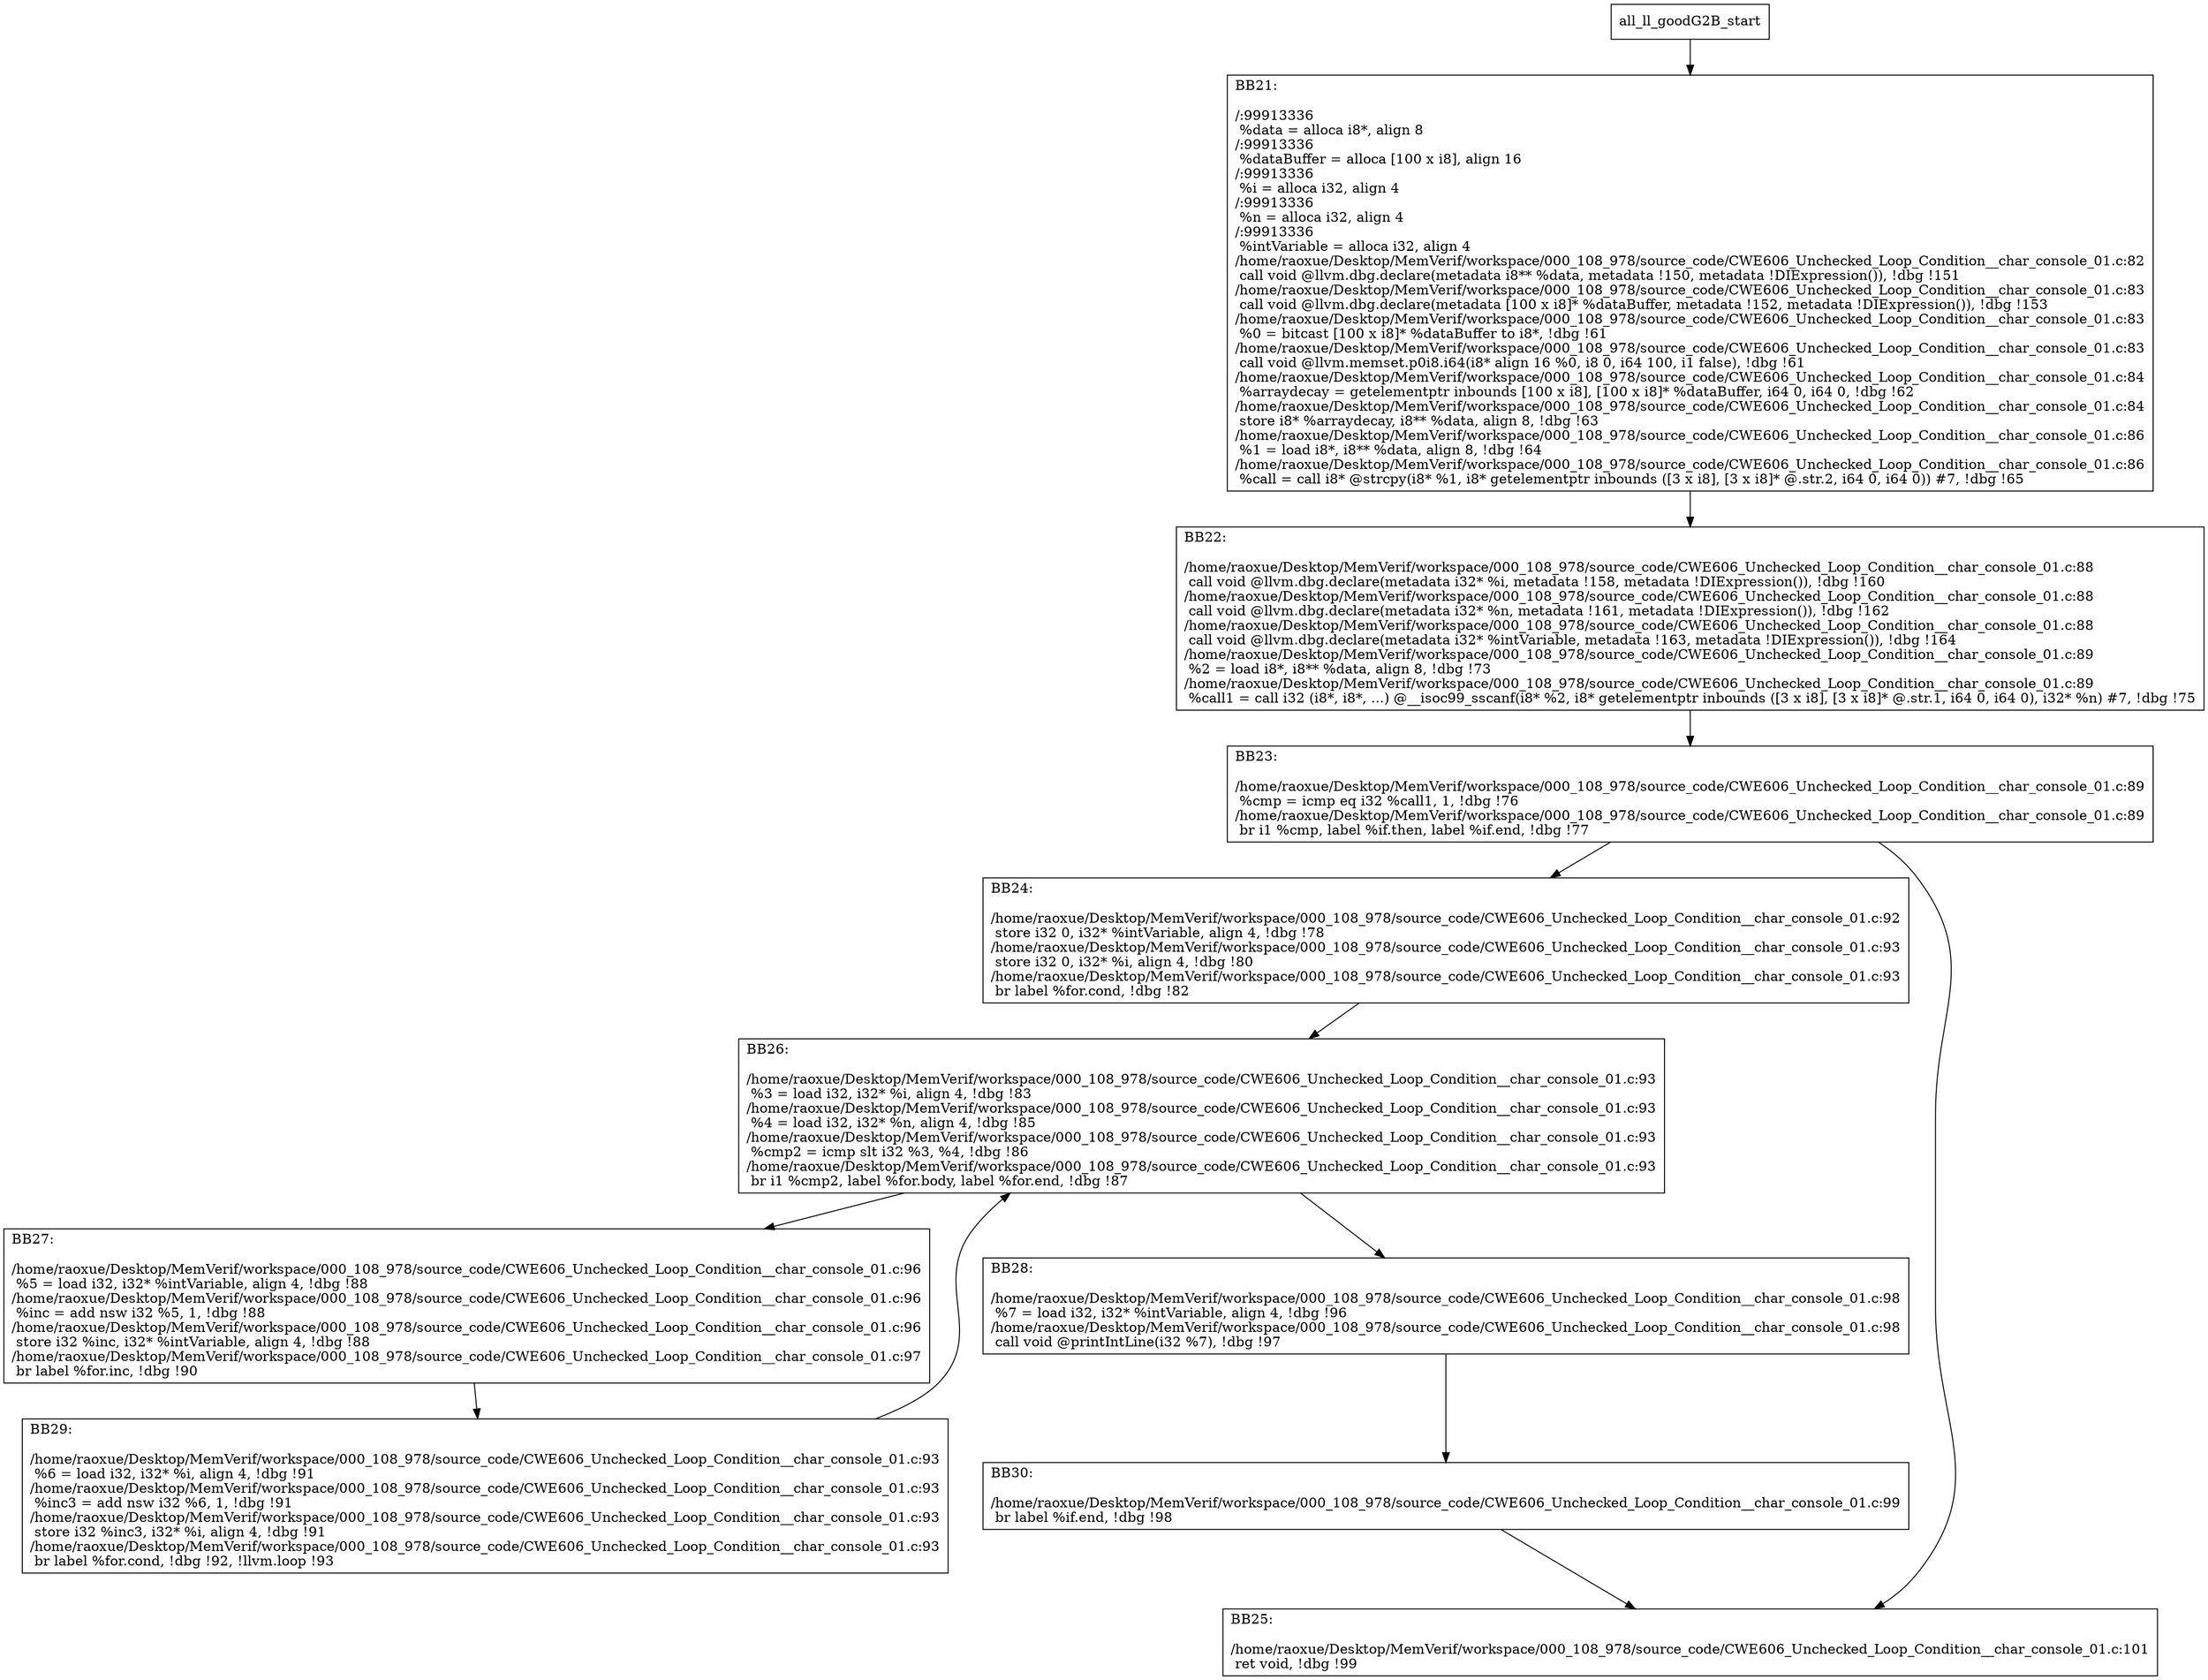 digraph "CFG for'all_ll_goodG2B' function" {
	BBall_ll_goodG2B_start[shape=record,label="{all_ll_goodG2B_start}"];
	BBall_ll_goodG2B_start-> all_ll_goodG2BBB21;
	all_ll_goodG2BBB21 [shape=record, label="{BB21:\l\l/:99913336\l
  %data = alloca i8*, align 8\l
/:99913336\l
  %dataBuffer = alloca [100 x i8], align 16\l
/:99913336\l
  %i = alloca i32, align 4\l
/:99913336\l
  %n = alloca i32, align 4\l
/:99913336\l
  %intVariable = alloca i32, align 4\l
/home/raoxue/Desktop/MemVerif/workspace/000_108_978/source_code/CWE606_Unchecked_Loop_Condition__char_console_01.c:82\l
  call void @llvm.dbg.declare(metadata i8** %data, metadata !150, metadata !DIExpression()), !dbg !151\l
/home/raoxue/Desktop/MemVerif/workspace/000_108_978/source_code/CWE606_Unchecked_Loop_Condition__char_console_01.c:83\l
  call void @llvm.dbg.declare(metadata [100 x i8]* %dataBuffer, metadata !152, metadata !DIExpression()), !dbg !153\l
/home/raoxue/Desktop/MemVerif/workspace/000_108_978/source_code/CWE606_Unchecked_Loop_Condition__char_console_01.c:83\l
  %0 = bitcast [100 x i8]* %dataBuffer to i8*, !dbg !61\l
/home/raoxue/Desktop/MemVerif/workspace/000_108_978/source_code/CWE606_Unchecked_Loop_Condition__char_console_01.c:83\l
  call void @llvm.memset.p0i8.i64(i8* align 16 %0, i8 0, i64 100, i1 false), !dbg !61\l
/home/raoxue/Desktop/MemVerif/workspace/000_108_978/source_code/CWE606_Unchecked_Loop_Condition__char_console_01.c:84\l
  %arraydecay = getelementptr inbounds [100 x i8], [100 x i8]* %dataBuffer, i64 0, i64 0, !dbg !62\l
/home/raoxue/Desktop/MemVerif/workspace/000_108_978/source_code/CWE606_Unchecked_Loop_Condition__char_console_01.c:84\l
  store i8* %arraydecay, i8** %data, align 8, !dbg !63\l
/home/raoxue/Desktop/MemVerif/workspace/000_108_978/source_code/CWE606_Unchecked_Loop_Condition__char_console_01.c:86\l
  %1 = load i8*, i8** %data, align 8, !dbg !64\l
/home/raoxue/Desktop/MemVerif/workspace/000_108_978/source_code/CWE606_Unchecked_Loop_Condition__char_console_01.c:86\l
  %call = call i8* @strcpy(i8* %1, i8* getelementptr inbounds ([3 x i8], [3 x i8]* @.str.2, i64 0, i64 0)) #7, !dbg !65\l
}"];
	all_ll_goodG2BBB21-> all_ll_goodG2BBB22;
	all_ll_goodG2BBB22 [shape=record, label="{BB22:\l\l/home/raoxue/Desktop/MemVerif/workspace/000_108_978/source_code/CWE606_Unchecked_Loop_Condition__char_console_01.c:88\l
  call void @llvm.dbg.declare(metadata i32* %i, metadata !158, metadata !DIExpression()), !dbg !160\l
/home/raoxue/Desktop/MemVerif/workspace/000_108_978/source_code/CWE606_Unchecked_Loop_Condition__char_console_01.c:88\l
  call void @llvm.dbg.declare(metadata i32* %n, metadata !161, metadata !DIExpression()), !dbg !162\l
/home/raoxue/Desktop/MemVerif/workspace/000_108_978/source_code/CWE606_Unchecked_Loop_Condition__char_console_01.c:88\l
  call void @llvm.dbg.declare(metadata i32* %intVariable, metadata !163, metadata !DIExpression()), !dbg !164\l
/home/raoxue/Desktop/MemVerif/workspace/000_108_978/source_code/CWE606_Unchecked_Loop_Condition__char_console_01.c:89\l
  %2 = load i8*, i8** %data, align 8, !dbg !73\l
/home/raoxue/Desktop/MemVerif/workspace/000_108_978/source_code/CWE606_Unchecked_Loop_Condition__char_console_01.c:89\l
  %call1 = call i32 (i8*, i8*, ...) @__isoc99_sscanf(i8* %2, i8* getelementptr inbounds ([3 x i8], [3 x i8]* @.str.1, i64 0, i64 0), i32* %n) #7, !dbg !75\l
}"];
	all_ll_goodG2BBB22-> all_ll_goodG2BBB23;
	all_ll_goodG2BBB23 [shape=record, label="{BB23:\l\l/home/raoxue/Desktop/MemVerif/workspace/000_108_978/source_code/CWE606_Unchecked_Loop_Condition__char_console_01.c:89\l
  %cmp = icmp eq i32 %call1, 1, !dbg !76\l
/home/raoxue/Desktop/MemVerif/workspace/000_108_978/source_code/CWE606_Unchecked_Loop_Condition__char_console_01.c:89\l
  br i1 %cmp, label %if.then, label %if.end, !dbg !77\l
}"];
	all_ll_goodG2BBB23-> all_ll_goodG2BBB24;
	all_ll_goodG2BBB23-> all_ll_goodG2BBB25;
	all_ll_goodG2BBB24 [shape=record, label="{BB24:\l\l/home/raoxue/Desktop/MemVerif/workspace/000_108_978/source_code/CWE606_Unchecked_Loop_Condition__char_console_01.c:92\l
  store i32 0, i32* %intVariable, align 4, !dbg !78\l
/home/raoxue/Desktop/MemVerif/workspace/000_108_978/source_code/CWE606_Unchecked_Loop_Condition__char_console_01.c:93\l
  store i32 0, i32* %i, align 4, !dbg !80\l
/home/raoxue/Desktop/MemVerif/workspace/000_108_978/source_code/CWE606_Unchecked_Loop_Condition__char_console_01.c:93\l
  br label %for.cond, !dbg !82\l
}"];
	all_ll_goodG2BBB24-> all_ll_goodG2BBB26;
	all_ll_goodG2BBB26 [shape=record, label="{BB26:\l\l/home/raoxue/Desktop/MemVerif/workspace/000_108_978/source_code/CWE606_Unchecked_Loop_Condition__char_console_01.c:93\l
  %3 = load i32, i32* %i, align 4, !dbg !83\l
/home/raoxue/Desktop/MemVerif/workspace/000_108_978/source_code/CWE606_Unchecked_Loop_Condition__char_console_01.c:93\l
  %4 = load i32, i32* %n, align 4, !dbg !85\l
/home/raoxue/Desktop/MemVerif/workspace/000_108_978/source_code/CWE606_Unchecked_Loop_Condition__char_console_01.c:93\l
  %cmp2 = icmp slt i32 %3, %4, !dbg !86\l
/home/raoxue/Desktop/MemVerif/workspace/000_108_978/source_code/CWE606_Unchecked_Loop_Condition__char_console_01.c:93\l
  br i1 %cmp2, label %for.body, label %for.end, !dbg !87\l
}"];
	all_ll_goodG2BBB26-> all_ll_goodG2BBB27;
	all_ll_goodG2BBB26-> all_ll_goodG2BBB28;
	all_ll_goodG2BBB27 [shape=record, label="{BB27:\l\l/home/raoxue/Desktop/MemVerif/workspace/000_108_978/source_code/CWE606_Unchecked_Loop_Condition__char_console_01.c:96\l
  %5 = load i32, i32* %intVariable, align 4, !dbg !88\l
/home/raoxue/Desktop/MemVerif/workspace/000_108_978/source_code/CWE606_Unchecked_Loop_Condition__char_console_01.c:96\l
  %inc = add nsw i32 %5, 1, !dbg !88\l
/home/raoxue/Desktop/MemVerif/workspace/000_108_978/source_code/CWE606_Unchecked_Loop_Condition__char_console_01.c:96\l
  store i32 %inc, i32* %intVariable, align 4, !dbg !88\l
/home/raoxue/Desktop/MemVerif/workspace/000_108_978/source_code/CWE606_Unchecked_Loop_Condition__char_console_01.c:97\l
  br label %for.inc, !dbg !90\l
}"];
	all_ll_goodG2BBB27-> all_ll_goodG2BBB29;
	all_ll_goodG2BBB29 [shape=record, label="{BB29:\l\l/home/raoxue/Desktop/MemVerif/workspace/000_108_978/source_code/CWE606_Unchecked_Loop_Condition__char_console_01.c:93\l
  %6 = load i32, i32* %i, align 4, !dbg !91\l
/home/raoxue/Desktop/MemVerif/workspace/000_108_978/source_code/CWE606_Unchecked_Loop_Condition__char_console_01.c:93\l
  %inc3 = add nsw i32 %6, 1, !dbg !91\l
/home/raoxue/Desktop/MemVerif/workspace/000_108_978/source_code/CWE606_Unchecked_Loop_Condition__char_console_01.c:93\l
  store i32 %inc3, i32* %i, align 4, !dbg !91\l
/home/raoxue/Desktop/MemVerif/workspace/000_108_978/source_code/CWE606_Unchecked_Loop_Condition__char_console_01.c:93\l
  br label %for.cond, !dbg !92, !llvm.loop !93\l
}"];
	all_ll_goodG2BBB29-> all_ll_goodG2BBB26;
	all_ll_goodG2BBB28 [shape=record, label="{BB28:\l\l/home/raoxue/Desktop/MemVerif/workspace/000_108_978/source_code/CWE606_Unchecked_Loop_Condition__char_console_01.c:98\l
  %7 = load i32, i32* %intVariable, align 4, !dbg !96\l
/home/raoxue/Desktop/MemVerif/workspace/000_108_978/source_code/CWE606_Unchecked_Loop_Condition__char_console_01.c:98\l
  call void @printIntLine(i32 %7), !dbg !97\l
}"];
	all_ll_goodG2BBB28-> all_ll_goodG2BBB30;
	all_ll_goodG2BBB30 [shape=record, label="{BB30:\l\l/home/raoxue/Desktop/MemVerif/workspace/000_108_978/source_code/CWE606_Unchecked_Loop_Condition__char_console_01.c:99\l
  br label %if.end, !dbg !98\l
}"];
	all_ll_goodG2BBB30-> all_ll_goodG2BBB25;
	all_ll_goodG2BBB25 [shape=record, label="{BB25:\l\l/home/raoxue/Desktop/MemVerif/workspace/000_108_978/source_code/CWE606_Unchecked_Loop_Condition__char_console_01.c:101\l
  ret void, !dbg !99\l
}"];
}
